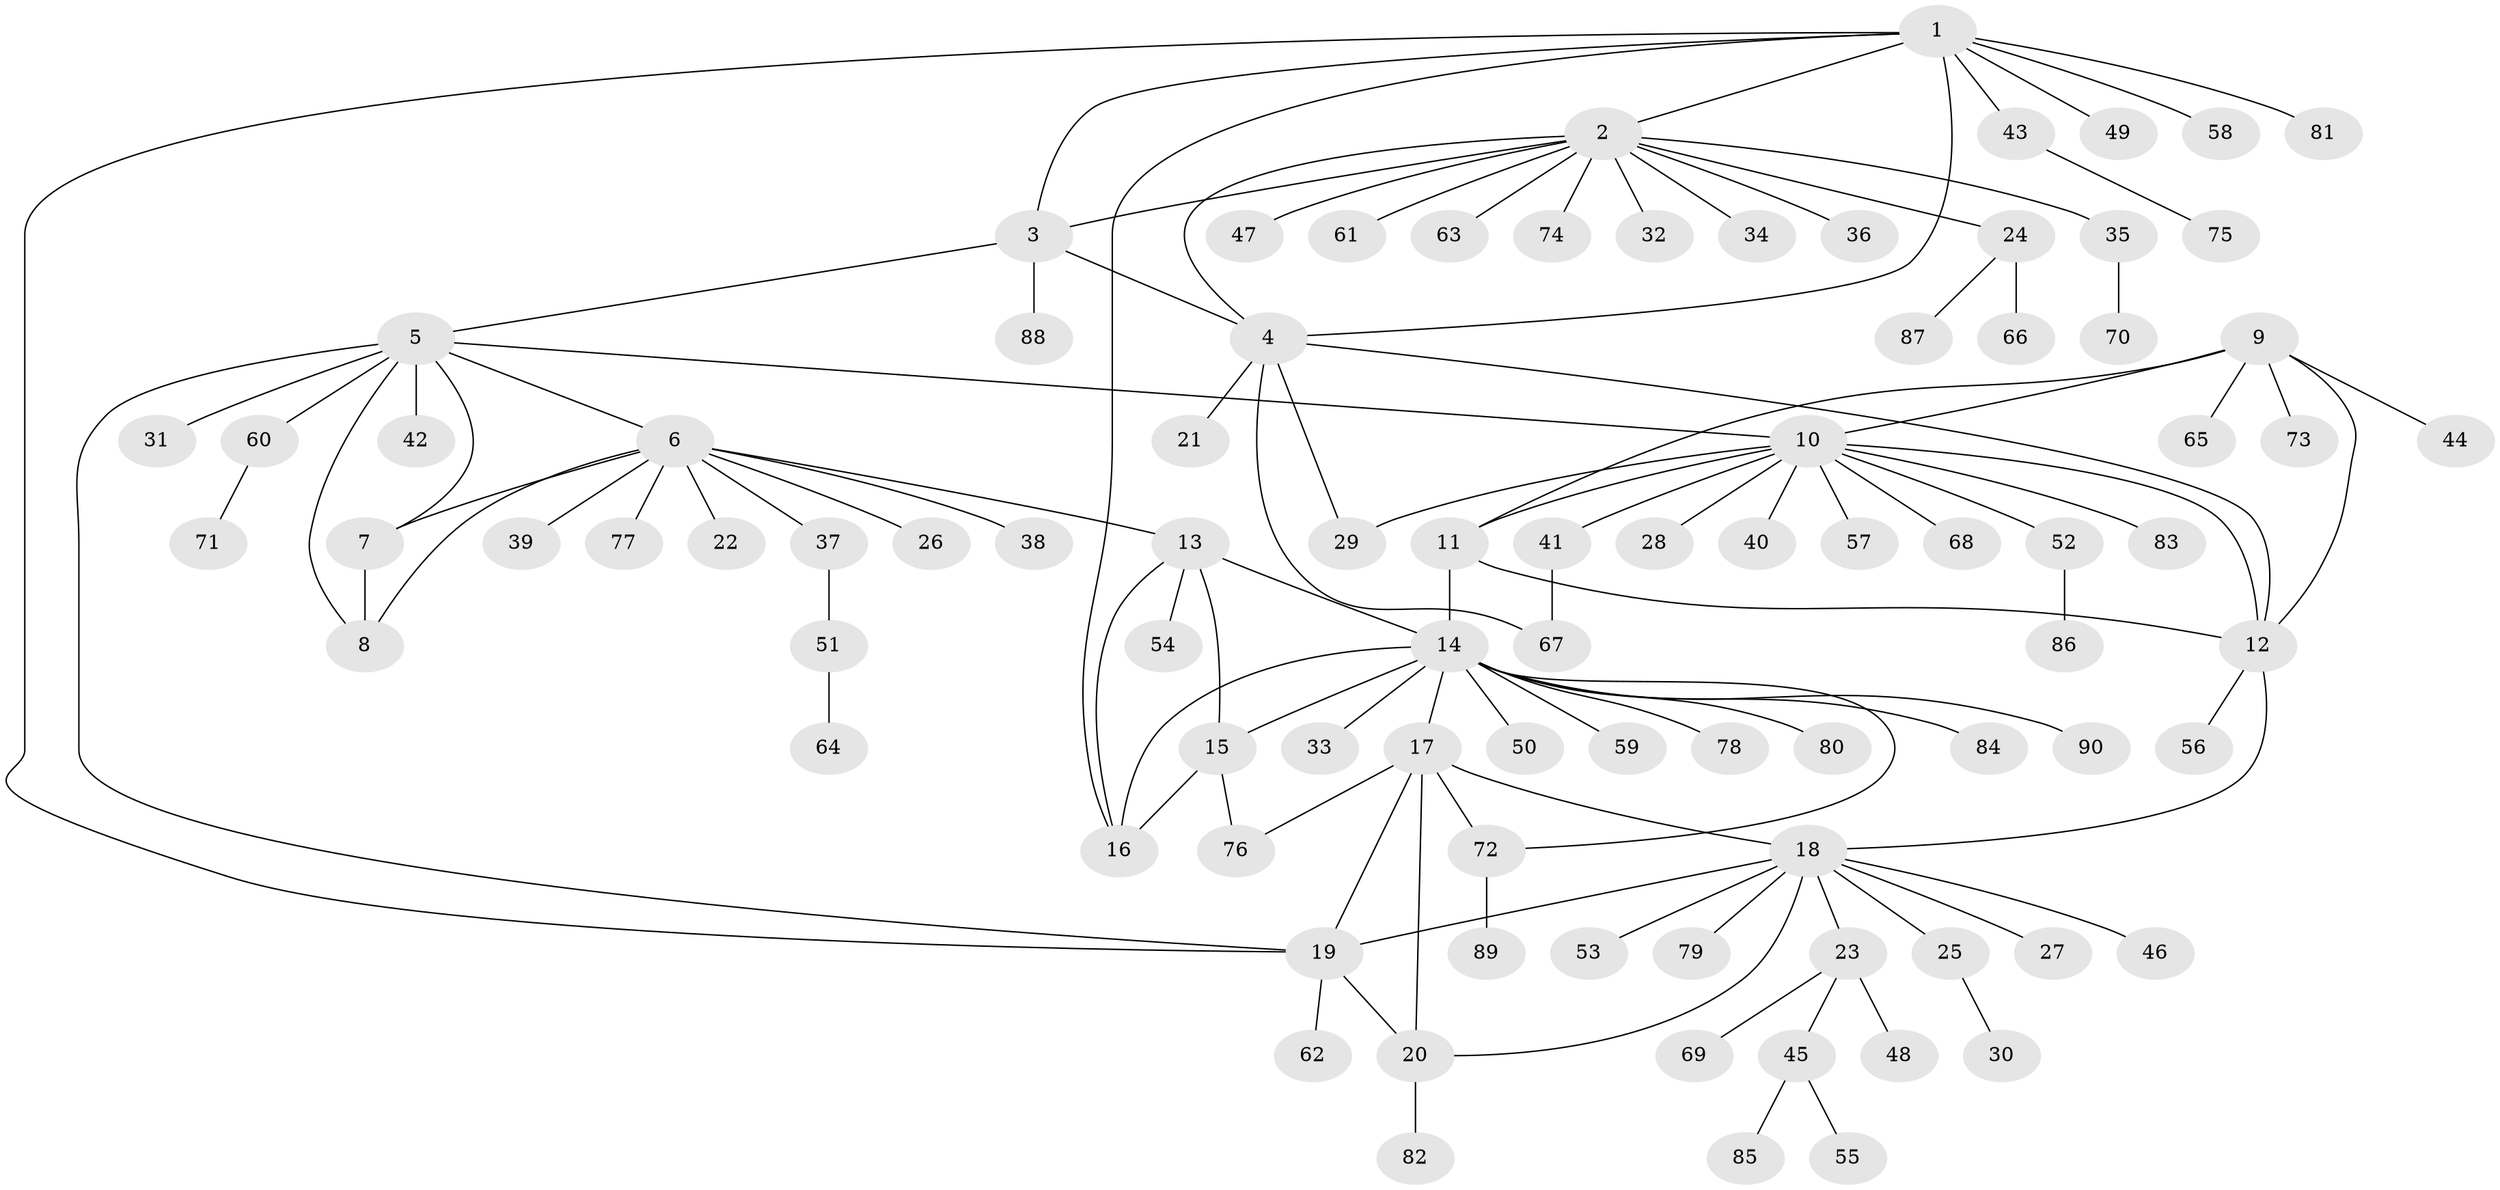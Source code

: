 // coarse degree distribution, {6: 0.05454545454545454, 2: 0.12727272727272726, 11: 0.03636363636363636, 1: 0.5454545454545454, 4: 0.07272727272727272, 3: 0.05454545454545454, 5: 0.03636363636363636, 7: 0.03636363636363636, 8: 0.01818181818181818, 9: 0.01818181818181818}
// Generated by graph-tools (version 1.1) at 2025/37/03/04/25 23:37:33]
// undirected, 90 vertices, 114 edges
graph export_dot {
  node [color=gray90,style=filled];
  1;
  2;
  3;
  4;
  5;
  6;
  7;
  8;
  9;
  10;
  11;
  12;
  13;
  14;
  15;
  16;
  17;
  18;
  19;
  20;
  21;
  22;
  23;
  24;
  25;
  26;
  27;
  28;
  29;
  30;
  31;
  32;
  33;
  34;
  35;
  36;
  37;
  38;
  39;
  40;
  41;
  42;
  43;
  44;
  45;
  46;
  47;
  48;
  49;
  50;
  51;
  52;
  53;
  54;
  55;
  56;
  57;
  58;
  59;
  60;
  61;
  62;
  63;
  64;
  65;
  66;
  67;
  68;
  69;
  70;
  71;
  72;
  73;
  74;
  75;
  76;
  77;
  78;
  79;
  80;
  81;
  82;
  83;
  84;
  85;
  86;
  87;
  88;
  89;
  90;
  1 -- 2;
  1 -- 3;
  1 -- 4;
  1 -- 16;
  1 -- 19;
  1 -- 43;
  1 -- 49;
  1 -- 58;
  1 -- 81;
  2 -- 3;
  2 -- 4;
  2 -- 24;
  2 -- 32;
  2 -- 34;
  2 -- 35;
  2 -- 36;
  2 -- 47;
  2 -- 61;
  2 -- 63;
  2 -- 74;
  3 -- 4;
  3 -- 5;
  3 -- 88;
  4 -- 12;
  4 -- 21;
  4 -- 29;
  4 -- 67;
  5 -- 6;
  5 -- 7;
  5 -- 8;
  5 -- 10;
  5 -- 19;
  5 -- 31;
  5 -- 42;
  5 -- 60;
  6 -- 7;
  6 -- 8;
  6 -- 13;
  6 -- 22;
  6 -- 26;
  6 -- 37;
  6 -- 38;
  6 -- 39;
  6 -- 77;
  7 -- 8;
  9 -- 10;
  9 -- 11;
  9 -- 12;
  9 -- 44;
  9 -- 65;
  9 -- 73;
  10 -- 11;
  10 -- 12;
  10 -- 28;
  10 -- 29;
  10 -- 40;
  10 -- 41;
  10 -- 52;
  10 -- 57;
  10 -- 68;
  10 -- 83;
  11 -- 12;
  11 -- 14;
  12 -- 18;
  12 -- 56;
  13 -- 14;
  13 -- 15;
  13 -- 16;
  13 -- 54;
  14 -- 15;
  14 -- 16;
  14 -- 17;
  14 -- 33;
  14 -- 50;
  14 -- 59;
  14 -- 72;
  14 -- 78;
  14 -- 80;
  14 -- 84;
  14 -- 90;
  15 -- 16;
  15 -- 76;
  17 -- 18;
  17 -- 19;
  17 -- 20;
  17 -- 72;
  17 -- 76;
  18 -- 19;
  18 -- 20;
  18 -- 23;
  18 -- 25;
  18 -- 27;
  18 -- 46;
  18 -- 53;
  18 -- 79;
  19 -- 20;
  19 -- 62;
  20 -- 82;
  23 -- 45;
  23 -- 48;
  23 -- 69;
  24 -- 66;
  24 -- 87;
  25 -- 30;
  35 -- 70;
  37 -- 51;
  41 -- 67;
  43 -- 75;
  45 -- 55;
  45 -- 85;
  51 -- 64;
  52 -- 86;
  60 -- 71;
  72 -- 89;
}
